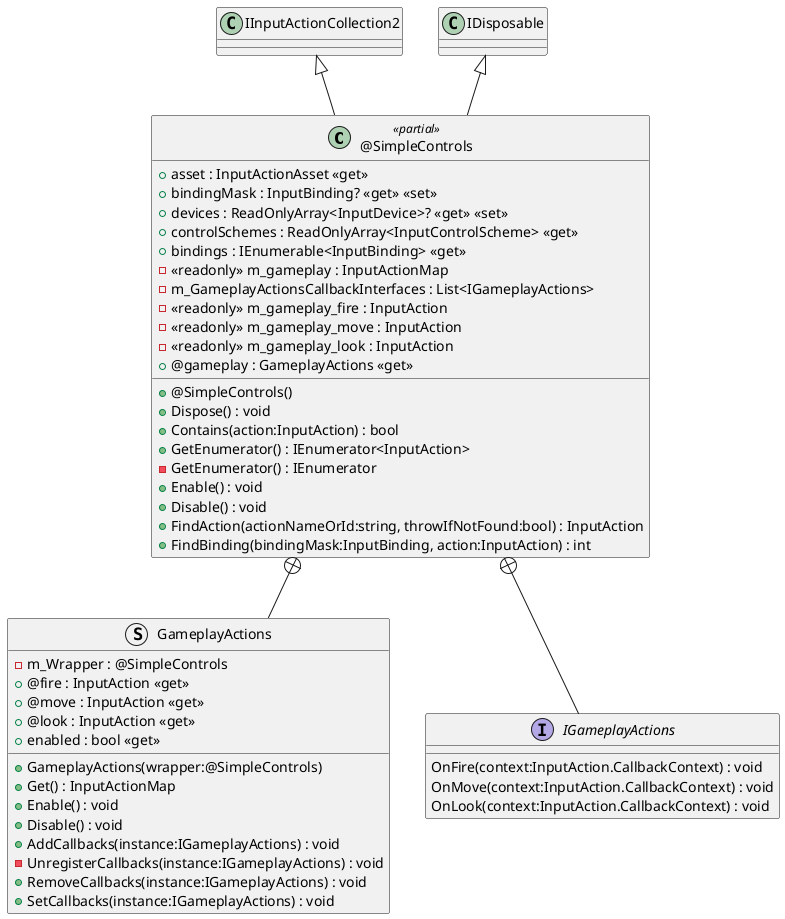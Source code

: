 @startuml
class "@SimpleControls" <<partial>> {
    + asset : InputActionAsset <<get>>
    + @SimpleControls()
    + Dispose() : void
    + bindingMask : InputBinding? <<get>> <<set>>
    + devices : ReadOnlyArray<InputDevice>? <<get>> <<set>>
    + controlSchemes : ReadOnlyArray<InputControlScheme> <<get>>
    + Contains(action:InputAction) : bool
    + GetEnumerator() : IEnumerator<InputAction>
    - GetEnumerator() : IEnumerator
    + Enable() : void
    + Disable() : void
    + bindings : IEnumerable<InputBinding> <<get>>
    + FindAction(actionNameOrId:string, throwIfNotFound:bool) : InputAction
    + FindBinding(bindingMask:InputBinding, action:InputAction) : int
    - <<readonly>> m_gameplay : InputActionMap
    - m_GameplayActionsCallbackInterfaces : List<IGameplayActions>
    - <<readonly>> m_gameplay_fire : InputAction
    - <<readonly>> m_gameplay_move : InputAction
    - <<readonly>> m_gameplay_look : InputAction
    + @gameplay : GameplayActions <<get>>
}
struct GameplayActions {
    - m_Wrapper : @SimpleControls
    + GameplayActions(wrapper:@SimpleControls)
    + @fire : InputAction <<get>>
    + @move : InputAction <<get>>
    + @look : InputAction <<get>>
    + Get() : InputActionMap
    + Enable() : void
    + Disable() : void
    + enabled : bool <<get>>
    + AddCallbacks(instance:IGameplayActions) : void
    - UnregisterCallbacks(instance:IGameplayActions) : void
    + RemoveCallbacks(instance:IGameplayActions) : void
    + SetCallbacks(instance:IGameplayActions) : void
}
interface IGameplayActions {
    OnFire(context:InputAction.CallbackContext) : void
    OnMove(context:InputAction.CallbackContext) : void
    OnLook(context:InputAction.CallbackContext) : void
}
IInputActionCollection2 <|-- "@SimpleControls"
IDisposable <|-- "@SimpleControls"
"@SimpleControls" +-- GameplayActions
"@SimpleControls" +-- IGameplayActions
@enduml
